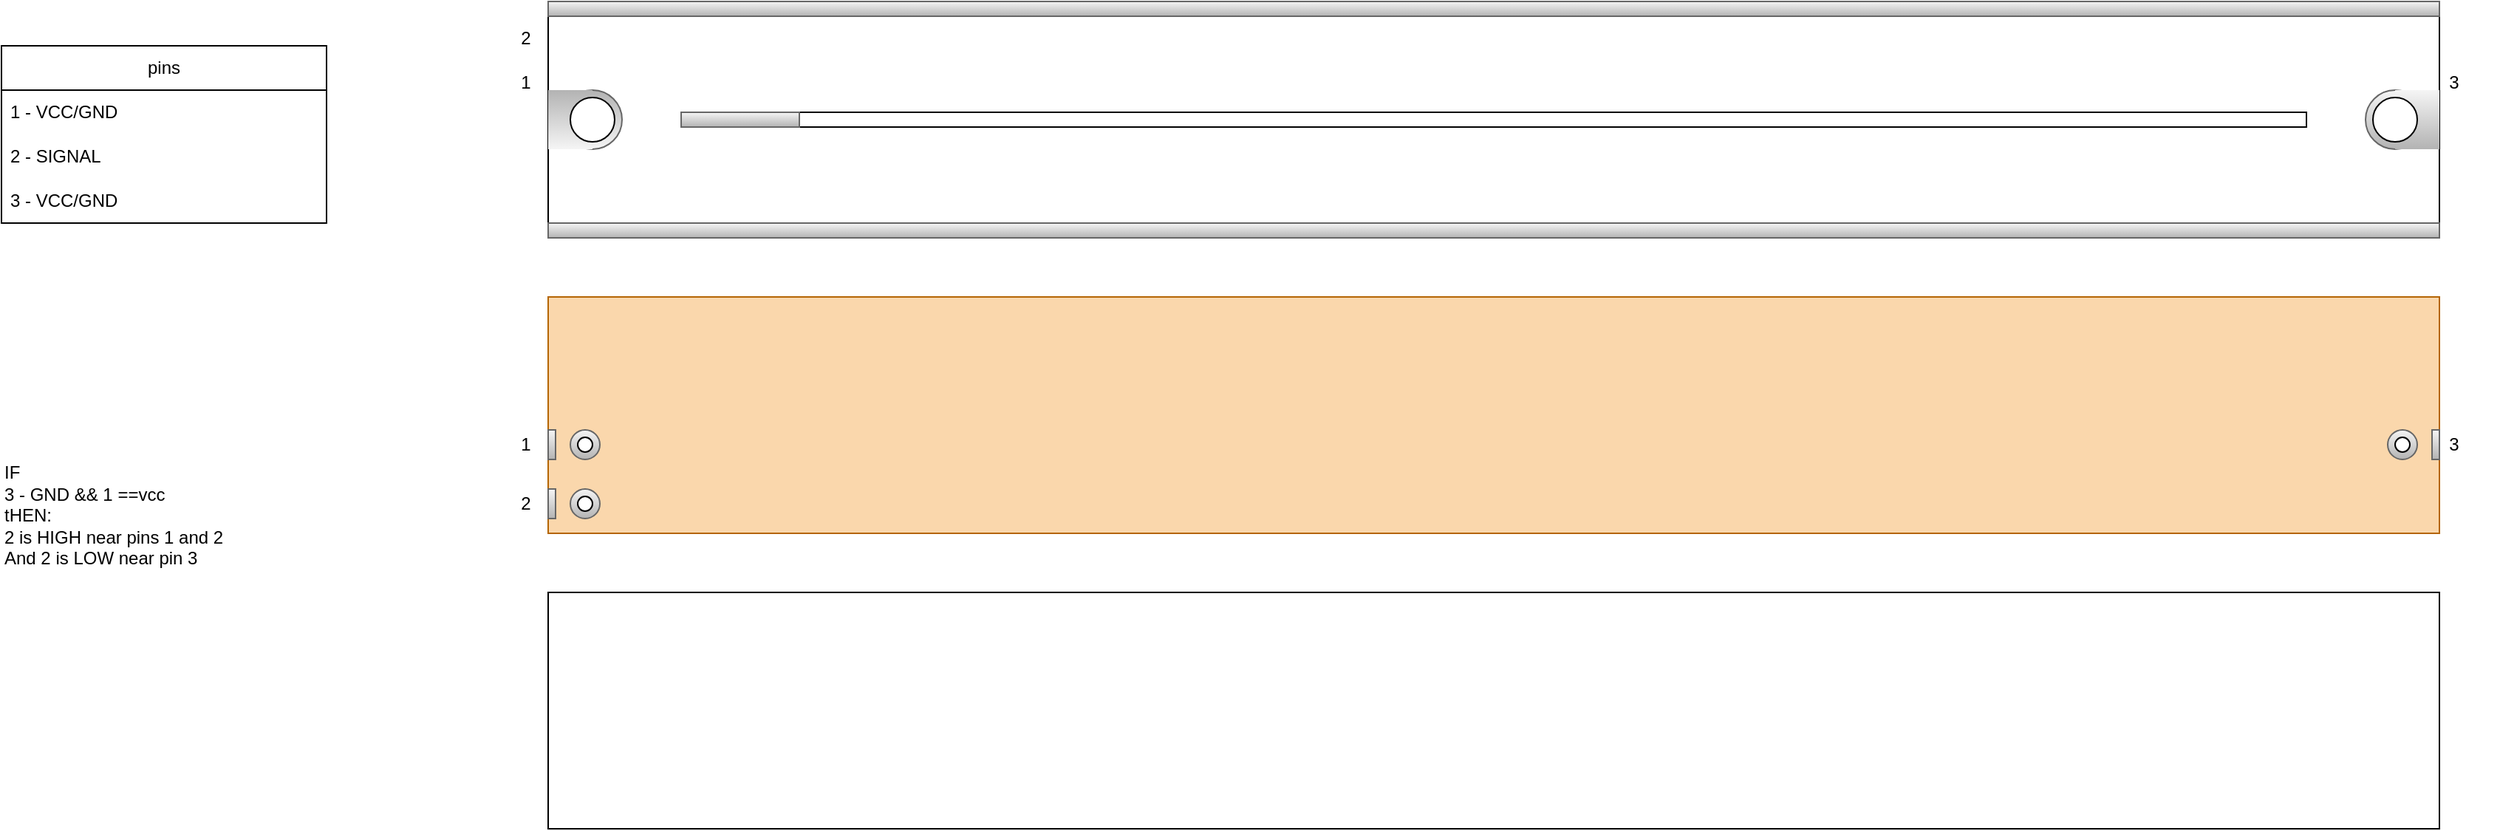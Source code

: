 <mxfile version="24.7.5" pages="2">
  <diagram name="Component Model" id="M_wY99FwuveyA5APPCFu">
    <mxGraphModel dx="2284" dy="780" grid="1" gridSize="10" guides="1" tooltips="1" connect="1" arrows="1" fold="1" page="1" pageScale="1" pageWidth="850" pageHeight="1100" math="0" shadow="0">
      <root>
        <mxCell id="0" />
        <mxCell id="1" parent="0" />
        <mxCell id="I6AgZN-Wcs3GqbJZjrgB-2" value="pins" style="swimlane;fontStyle=0;childLayout=stackLayout;horizontal=1;startSize=30;horizontalStack=0;resizeParent=1;resizeParentMax=0;resizeLast=0;collapsible=1;marginBottom=0;whiteSpace=wrap;html=1;" parent="1" vertex="1">
          <mxGeometry x="-170" y="190" width="220" height="120" as="geometry" />
        </mxCell>
        <mxCell id="I6AgZN-Wcs3GqbJZjrgB-3" value="1 - VCC/GND" style="text;strokeColor=none;fillColor=none;align=left;verticalAlign=middle;spacingLeft=4;spacingRight=4;overflow=hidden;points=[[0,0.5],[1,0.5]];portConstraint=eastwest;rotatable=0;whiteSpace=wrap;html=1;" parent="I6AgZN-Wcs3GqbJZjrgB-2" vertex="1">
          <mxGeometry y="30" width="220" height="30" as="geometry" />
        </mxCell>
        <mxCell id="I6AgZN-Wcs3GqbJZjrgB-4" value="2 - SIGNAL" style="text;strokeColor=none;fillColor=none;align=left;verticalAlign=middle;spacingLeft=4;spacingRight=4;overflow=hidden;points=[[0,0.5],[1,0.5]];portConstraint=eastwest;rotatable=0;whiteSpace=wrap;html=1;" parent="I6AgZN-Wcs3GqbJZjrgB-2" vertex="1">
          <mxGeometry y="60" width="220" height="30" as="geometry" />
        </mxCell>
        <mxCell id="I6AgZN-Wcs3GqbJZjrgB-5" value="3 - VCC/GND" style="text;strokeColor=none;fillColor=none;align=left;verticalAlign=middle;spacingLeft=4;spacingRight=4;overflow=hidden;points=[[0,0.5],[1,0.5]];portConstraint=eastwest;rotatable=0;whiteSpace=wrap;html=1;" parent="I6AgZN-Wcs3GqbJZjrgB-2" vertex="1">
          <mxGeometry y="90" width="220" height="30" as="geometry" />
        </mxCell>
        <mxCell id="I6AgZN-Wcs3GqbJZjrgB-22" value="" style="rounded=0;whiteSpace=wrap;html=1;fillColor=#fad7ac;strokeColor=#b46504;" parent="1" vertex="1">
          <mxGeometry x="200" y="360" width="1280" height="160" as="geometry" />
        </mxCell>
        <mxCell id="I6AgZN-Wcs3GqbJZjrgB-23" value="" style="rounded=0;whiteSpace=wrap;html=1;" parent="1" vertex="1">
          <mxGeometry x="200" y="560" width="1280" height="160" as="geometry" />
        </mxCell>
        <mxCell id="I6AgZN-Wcs3GqbJZjrgB-24" value="" style="rounded=0;whiteSpace=wrap;html=1;fillColor=#f5f5f5;gradientColor=#b3b3b3;strokeColor=#666666;" parent="1" vertex="1">
          <mxGeometry x="1475" y="450" width="5" height="20" as="geometry" />
        </mxCell>
        <mxCell id="I6AgZN-Wcs3GqbJZjrgB-25" value="" style="rounded=0;whiteSpace=wrap;html=1;fillColor=#f5f5f5;gradientColor=#b3b3b3;strokeColor=#666666;" parent="1" vertex="1">
          <mxGeometry x="200" y="450" width="5" height="20" as="geometry" />
        </mxCell>
        <mxCell id="I6AgZN-Wcs3GqbJZjrgB-26" value="" style="rounded=0;whiteSpace=wrap;html=1;fillColor=#f5f5f5;gradientColor=#b3b3b3;strokeColor=#666666;" parent="1" vertex="1">
          <mxGeometry x="200" y="490" width="5" height="20" as="geometry" />
        </mxCell>
        <mxCell id="I6AgZN-Wcs3GqbJZjrgB-30" value="" style="group" parent="1" vertex="1" connectable="0">
          <mxGeometry x="1445" y="450" width="20" height="20" as="geometry" />
        </mxCell>
        <mxCell id="I6AgZN-Wcs3GqbJZjrgB-28" value="" style="ellipse;whiteSpace=wrap;html=1;aspect=fixed;fillColor=#f5f5f5;gradientColor=#b3b3b3;strokeColor=#666666;" parent="I6AgZN-Wcs3GqbJZjrgB-30" vertex="1">
          <mxGeometry width="20" height="20" as="geometry" />
        </mxCell>
        <mxCell id="I6AgZN-Wcs3GqbJZjrgB-29" value="" style="ellipse;whiteSpace=wrap;html=1;aspect=fixed;" parent="I6AgZN-Wcs3GqbJZjrgB-30" vertex="1">
          <mxGeometry x="5" y="5" width="10" height="10" as="geometry" />
        </mxCell>
        <mxCell id="I6AgZN-Wcs3GqbJZjrgB-31" value="" style="group" parent="1" vertex="1" connectable="0">
          <mxGeometry x="215" y="450" width="20" height="20" as="geometry" />
        </mxCell>
        <mxCell id="I6AgZN-Wcs3GqbJZjrgB-32" value="" style="ellipse;whiteSpace=wrap;html=1;aspect=fixed;fillColor=#f5f5f5;gradientColor=#b3b3b3;strokeColor=#666666;" parent="I6AgZN-Wcs3GqbJZjrgB-31" vertex="1">
          <mxGeometry width="20" height="20" as="geometry" />
        </mxCell>
        <mxCell id="I6AgZN-Wcs3GqbJZjrgB-33" value="" style="ellipse;whiteSpace=wrap;html=1;aspect=fixed;" parent="I6AgZN-Wcs3GqbJZjrgB-31" vertex="1">
          <mxGeometry x="5" y="5" width="10" height="10" as="geometry" />
        </mxCell>
        <mxCell id="I6AgZN-Wcs3GqbJZjrgB-34" value="" style="group" parent="1" vertex="1" connectable="0">
          <mxGeometry x="215" y="490" width="20" height="20" as="geometry" />
        </mxCell>
        <mxCell id="I6AgZN-Wcs3GqbJZjrgB-35" value="" style="ellipse;whiteSpace=wrap;html=1;aspect=fixed;fillColor=#f5f5f5;gradientColor=#b3b3b3;strokeColor=#666666;" parent="I6AgZN-Wcs3GqbJZjrgB-34" vertex="1">
          <mxGeometry width="20" height="20" as="geometry" />
        </mxCell>
        <mxCell id="I6AgZN-Wcs3GqbJZjrgB-36" value="" style="ellipse;whiteSpace=wrap;html=1;aspect=fixed;" parent="I6AgZN-Wcs3GqbJZjrgB-34" vertex="1">
          <mxGeometry x="5" y="5" width="10" height="10" as="geometry" />
        </mxCell>
        <mxCell id="I6AgZN-Wcs3GqbJZjrgB-38" value="1" style="text;html=1;align=center;verticalAlign=middle;whiteSpace=wrap;rounded=0;" parent="1" vertex="1">
          <mxGeometry x="155" y="445" width="60" height="30" as="geometry" />
        </mxCell>
        <mxCell id="I6AgZN-Wcs3GqbJZjrgB-39" value="2" style="text;html=1;align=center;verticalAlign=middle;whiteSpace=wrap;rounded=0;" parent="1" vertex="1">
          <mxGeometry x="155" y="485" width="60" height="30" as="geometry" />
        </mxCell>
        <mxCell id="I6AgZN-Wcs3GqbJZjrgB-44" value="IF&lt;div&gt;3 - GND &amp;amp;&amp;amp; 1 ==vcc&lt;/div&gt;&lt;div&gt;tHEN:&lt;br&gt;2 is HIGH near pins 1 and 2&lt;br&gt;And 2 is LOW near pin 3&lt;/div&gt;&lt;div&gt;&lt;br&gt;&lt;/div&gt;" style="text;html=1;align=left;verticalAlign=middle;whiteSpace=wrap;rounded=0;" parent="1" vertex="1">
          <mxGeometry x="-170" y="400" width="210" height="230" as="geometry" />
        </mxCell>
        <mxCell id="I6AgZN-Wcs3GqbJZjrgB-45" value="3" style="text;html=1;align=center;verticalAlign=middle;whiteSpace=wrap;rounded=0;" parent="1" vertex="1">
          <mxGeometry x="1460" y="445" width="60" height="30" as="geometry" />
        </mxCell>
        <mxCell id="DLIzXoxvR8kfo_P6PD7F-1" value="" style="group" parent="1" vertex="1" connectable="0">
          <mxGeometry x="155" y="160" width="1365" height="160" as="geometry" />
        </mxCell>
        <mxCell id="I6AgZN-Wcs3GqbJZjrgB-1" value="" style="rounded=0;whiteSpace=wrap;html=1;" parent="DLIzXoxvR8kfo_P6PD7F-1" vertex="1">
          <mxGeometry x="45" width="1280" height="160" as="geometry" />
        </mxCell>
        <mxCell id="I6AgZN-Wcs3GqbJZjrgB-6" value="" style="rounded=0;whiteSpace=wrap;html=1;fillColor=#f5f5f5;gradientColor=#b3b3b3;strokeColor=#666666;" parent="DLIzXoxvR8kfo_P6PD7F-1" vertex="1">
          <mxGeometry x="45" width="1280" height="10" as="geometry" />
        </mxCell>
        <mxCell id="I6AgZN-Wcs3GqbJZjrgB-8" value="" style="rounded=0;whiteSpace=wrap;html=1;fillColor=#f5f5f5;gradientColor=#b3b3b3;strokeColor=#666666;" parent="DLIzXoxvR8kfo_P6PD7F-1" vertex="1">
          <mxGeometry x="45" y="150" width="1280" height="10" as="geometry" />
        </mxCell>
        <mxCell id="I6AgZN-Wcs3GqbJZjrgB-14" value="" style="group" parent="DLIzXoxvR8kfo_P6PD7F-1" vertex="1" connectable="0">
          <mxGeometry x="1275" y="60" width="50" height="40" as="geometry" />
        </mxCell>
        <mxCell id="I6AgZN-Wcs3GqbJZjrgB-9" value="" style="ellipse;whiteSpace=wrap;html=1;aspect=fixed;fillColor=#f5f5f5;gradientColor=#b3b3b3;strokeColor=#666666;" parent="I6AgZN-Wcs3GqbJZjrgB-14" vertex="1">
          <mxGeometry width="40" height="40" as="geometry" />
        </mxCell>
        <mxCell id="I6AgZN-Wcs3GqbJZjrgB-11" value="" style="rounded=0;whiteSpace=wrap;html=1;fillColor=#f5f5f5;gradientColor=#b3b3b3;strokeColor=none;" parent="I6AgZN-Wcs3GqbJZjrgB-14" vertex="1">
          <mxGeometry x="20" width="30" height="40" as="geometry" />
        </mxCell>
        <mxCell id="I6AgZN-Wcs3GqbJZjrgB-12" value="" style="ellipse;whiteSpace=wrap;html=1;aspect=fixed;" parent="I6AgZN-Wcs3GqbJZjrgB-14" vertex="1">
          <mxGeometry x="5" y="5" width="30" height="30" as="geometry" />
        </mxCell>
        <mxCell id="I6AgZN-Wcs3GqbJZjrgB-15" value="" style="group;rotation=-180;" parent="DLIzXoxvR8kfo_P6PD7F-1" vertex="1" connectable="0">
          <mxGeometry x="45" y="60" width="50" height="40" as="geometry" />
        </mxCell>
        <mxCell id="I6AgZN-Wcs3GqbJZjrgB-16" value="" style="ellipse;whiteSpace=wrap;html=1;aspect=fixed;fillColor=#f5f5f5;gradientColor=#b3b3b3;strokeColor=#666666;rotation=-180;" parent="I6AgZN-Wcs3GqbJZjrgB-15" vertex="1">
          <mxGeometry x="10" width="40" height="40" as="geometry" />
        </mxCell>
        <mxCell id="I6AgZN-Wcs3GqbJZjrgB-17" value="" style="rounded=0;whiteSpace=wrap;html=1;fillColor=#f5f5f5;gradientColor=#b3b3b3;strokeColor=none;rotation=-180;" parent="I6AgZN-Wcs3GqbJZjrgB-15" vertex="1">
          <mxGeometry width="30" height="40" as="geometry" />
        </mxCell>
        <mxCell id="I6AgZN-Wcs3GqbJZjrgB-18" value="" style="ellipse;whiteSpace=wrap;html=1;aspect=fixed;rotation=-180;" parent="I6AgZN-Wcs3GqbJZjrgB-15" vertex="1">
          <mxGeometry x="15" y="5" width="30" height="30" as="geometry" />
        </mxCell>
        <mxCell id="I6AgZN-Wcs3GqbJZjrgB-19" value="" style="rounded=0;whiteSpace=wrap;html=1;" parent="DLIzXoxvR8kfo_P6PD7F-1" vertex="1">
          <mxGeometry x="135" y="75" width="1100" height="10" as="geometry" />
        </mxCell>
        <mxCell id="I6AgZN-Wcs3GqbJZjrgB-21" value="" style="rounded=0;whiteSpace=wrap;html=1;fillColor=#f5f5f5;gradientColor=#b3b3b3;strokeColor=#666666;" parent="DLIzXoxvR8kfo_P6PD7F-1" vertex="1">
          <mxGeometry x="135" y="75" width="80" height="10" as="geometry" />
        </mxCell>
        <mxCell id="I6AgZN-Wcs3GqbJZjrgB-40" value="1" style="text;html=1;align=center;verticalAlign=middle;whiteSpace=wrap;rounded=0;" parent="DLIzXoxvR8kfo_P6PD7F-1" vertex="1">
          <mxGeometry y="40" width="60" height="30" as="geometry" />
        </mxCell>
        <mxCell id="I6AgZN-Wcs3GqbJZjrgB-42" value="2" style="text;html=1;align=center;verticalAlign=middle;whiteSpace=wrap;rounded=0;" parent="DLIzXoxvR8kfo_P6PD7F-1" vertex="1">
          <mxGeometry y="10" width="60" height="30" as="geometry" />
        </mxCell>
        <mxCell id="I6AgZN-Wcs3GqbJZjrgB-46" value="3" style="text;html=1;align=center;verticalAlign=middle;whiteSpace=wrap;rounded=0;" parent="DLIzXoxvR8kfo_P6PD7F-1" vertex="1">
          <mxGeometry x="1305" y="40" width="60" height="30" as="geometry" />
        </mxCell>
      </root>
    </mxGraphModel>
  </diagram>
  <diagram id="suR-G69dr7qTjZx9mQQG" name="Example Circuit">
    <mxGraphModel dx="1195" dy="1777" grid="1" gridSize="10" guides="1" tooltips="1" connect="1" arrows="1" fold="1" page="1" pageScale="1" pageWidth="850" pageHeight="1100" math="0" shadow="0">
      <root>
        <mxCell id="0" />
        <mxCell id="1" parent="0" />
        <mxCell id="l3B4yUSU5wSjZGf5PrX2-1" value="" style="group" vertex="1" connectable="0" parent="1">
          <mxGeometry x="155" y="160" width="1365" height="160" as="geometry" />
        </mxCell>
        <mxCell id="l3B4yUSU5wSjZGf5PrX2-2" value="" style="rounded=0;whiteSpace=wrap;html=1;" vertex="1" parent="l3B4yUSU5wSjZGf5PrX2-1">
          <mxGeometry x="45" width="1280" height="160" as="geometry" />
        </mxCell>
        <mxCell id="l3B4yUSU5wSjZGf5PrX2-3" value="" style="rounded=0;whiteSpace=wrap;html=1;fillColor=#f5f5f5;gradientColor=#b3b3b3;strokeColor=#666666;" vertex="1" parent="l3B4yUSU5wSjZGf5PrX2-1">
          <mxGeometry x="45" width="1280" height="10" as="geometry" />
        </mxCell>
        <mxCell id="l3B4yUSU5wSjZGf5PrX2-4" value="" style="rounded=0;whiteSpace=wrap;html=1;fillColor=#f5f5f5;gradientColor=#b3b3b3;strokeColor=#666666;" vertex="1" parent="l3B4yUSU5wSjZGf5PrX2-1">
          <mxGeometry x="45" y="150" width="1280" height="10" as="geometry" />
        </mxCell>
        <mxCell id="l3B4yUSU5wSjZGf5PrX2-5" value="" style="group" vertex="1" connectable="0" parent="l3B4yUSU5wSjZGf5PrX2-1">
          <mxGeometry x="1275" y="60" width="50" height="40" as="geometry" />
        </mxCell>
        <mxCell id="l3B4yUSU5wSjZGf5PrX2-6" value="" style="ellipse;whiteSpace=wrap;html=1;aspect=fixed;fillColor=#f5f5f5;gradientColor=#b3b3b3;strokeColor=#666666;" vertex="1" parent="l3B4yUSU5wSjZGf5PrX2-5">
          <mxGeometry width="40" height="40" as="geometry" />
        </mxCell>
        <mxCell id="l3B4yUSU5wSjZGf5PrX2-7" value="" style="rounded=0;whiteSpace=wrap;html=1;fillColor=#f5f5f5;gradientColor=#b3b3b3;strokeColor=none;" vertex="1" parent="l3B4yUSU5wSjZGf5PrX2-5">
          <mxGeometry x="20" width="30" height="40" as="geometry" />
        </mxCell>
        <mxCell id="l3B4yUSU5wSjZGf5PrX2-8" value="" style="ellipse;whiteSpace=wrap;html=1;aspect=fixed;" vertex="1" parent="l3B4yUSU5wSjZGf5PrX2-5">
          <mxGeometry x="5" y="5" width="30" height="30" as="geometry" />
        </mxCell>
        <mxCell id="l3B4yUSU5wSjZGf5PrX2-9" value="" style="group;rotation=-180;" vertex="1" connectable="0" parent="l3B4yUSU5wSjZGf5PrX2-1">
          <mxGeometry x="45" y="60" width="50" height="40" as="geometry" />
        </mxCell>
        <mxCell id="l3B4yUSU5wSjZGf5PrX2-10" value="" style="ellipse;whiteSpace=wrap;html=1;aspect=fixed;fillColor=#f5f5f5;gradientColor=#b3b3b3;strokeColor=#666666;rotation=-180;" vertex="1" parent="l3B4yUSU5wSjZGf5PrX2-9">
          <mxGeometry x="10" width="40" height="40" as="geometry" />
        </mxCell>
        <mxCell id="l3B4yUSU5wSjZGf5PrX2-11" value="" style="rounded=0;whiteSpace=wrap;html=1;fillColor=#f5f5f5;gradientColor=#b3b3b3;strokeColor=none;rotation=-180;" vertex="1" parent="l3B4yUSU5wSjZGf5PrX2-9">
          <mxGeometry width="30" height="40" as="geometry" />
        </mxCell>
        <mxCell id="l3B4yUSU5wSjZGf5PrX2-12" value="" style="ellipse;whiteSpace=wrap;html=1;aspect=fixed;rotation=-180;" vertex="1" parent="l3B4yUSU5wSjZGf5PrX2-9">
          <mxGeometry x="15" y="5" width="30" height="30" as="geometry" />
        </mxCell>
        <mxCell id="l3B4yUSU5wSjZGf5PrX2-13" value="" style="rounded=0;whiteSpace=wrap;html=1;" vertex="1" parent="l3B4yUSU5wSjZGf5PrX2-1">
          <mxGeometry x="135" y="75" width="1100" height="10" as="geometry" />
        </mxCell>
        <mxCell id="l3B4yUSU5wSjZGf5PrX2-14" value="" style="rounded=0;whiteSpace=wrap;html=1;fillColor=#f5f5f5;gradientColor=#b3b3b3;strokeColor=#666666;" vertex="1" parent="l3B4yUSU5wSjZGf5PrX2-1">
          <mxGeometry x="135" y="75" width="80" height="10" as="geometry" />
        </mxCell>
        <mxCell id="l3B4yUSU5wSjZGf5PrX2-15" value="1" style="text;html=1;align=center;verticalAlign=middle;whiteSpace=wrap;rounded=0;" vertex="1" parent="l3B4yUSU5wSjZGf5PrX2-1">
          <mxGeometry y="40" width="60" height="30" as="geometry" />
        </mxCell>
        <mxCell id="l3B4yUSU5wSjZGf5PrX2-16" value="2" style="text;html=1;align=center;verticalAlign=middle;whiteSpace=wrap;rounded=0;" vertex="1" parent="l3B4yUSU5wSjZGf5PrX2-1">
          <mxGeometry y="10" width="60" height="30" as="geometry" />
        </mxCell>
        <mxCell id="l3B4yUSU5wSjZGf5PrX2-17" value="3" style="text;html=1;align=center;verticalAlign=middle;whiteSpace=wrap;rounded=0;" vertex="1" parent="l3B4yUSU5wSjZGf5PrX2-1">
          <mxGeometry x="1305" y="40" width="60" height="30" as="geometry" />
        </mxCell>
        <mxCell id="l3B4yUSU5wSjZGf5PrX2-18" value="" style="rounded=0;whiteSpace=wrap;html=1;" vertex="1" parent="1">
          <mxGeometry y="600" width="1700" height="40" as="geometry" />
        </mxCell>
        <mxCell id="l3B4yUSU5wSjZGf5PrX2-19" value="" style="rounded=0;whiteSpace=wrap;html=1;fillColor=#f8cecc;gradientColor=#ea6b66;strokeColor=#b85450;" vertex="1" parent="1">
          <mxGeometry y="520" width="1700" height="40" as="geometry" />
        </mxCell>
        <mxCell id="l3B4yUSU5wSjZGf5PrX2-20" style="edgeStyle=orthogonalEdgeStyle;rounded=0;orthogonalLoop=1;jettySize=auto;html=1;entryX=0.926;entryY=0.07;entryDx=0;entryDy=0;entryPerimeter=0;strokeWidth=5;fillColor=#76608a;strokeColor=#432D57;" edge="1" parent="1" source="l3B4yUSU5wSjZGf5PrX2-17" target="l3B4yUSU5wSjZGf5PrX2-18">
          <mxGeometry relative="1" as="geometry">
            <Array as="points">
              <mxPoint x="1574" y="215" />
            </Array>
          </mxGeometry>
        </mxCell>
        <mxCell id="l3B4yUSU5wSjZGf5PrX2-21" style="edgeStyle=orthogonalEdgeStyle;rounded=0;orthogonalLoop=1;jettySize=auto;html=1;entryX=0.045;entryY=0.09;entryDx=0;entryDy=0;entryPerimeter=0;fillColor=#f8cecc;gradientColor=#ea6b66;strokeColor=#b85450;strokeWidth=6;" edge="1" parent="1" source="l3B4yUSU5wSjZGf5PrX2-15" target="l3B4yUSU5wSjZGf5PrX2-19">
          <mxGeometry relative="1" as="geometry">
            <Array as="points">
              <mxPoint x="77" y="215" />
              <mxPoint x="77" y="375" />
            </Array>
          </mxGeometry>
        </mxCell>
        <mxCell id="l3B4yUSU5wSjZGf5PrX2-22" value="" style="ellipse;whiteSpace=wrap;html=1;aspect=fixed;fillColor=#647687;fontColor=#ffffff;strokeColor=#314354;" vertex="1" parent="1">
          <mxGeometry x="170" y="-220" width="80" height="80" as="geometry" />
        </mxCell>
        <mxCell id="l3B4yUSU5wSjZGf5PrX2-23" value="" style="whiteSpace=wrap;html=1;aspect=fixed;fillColor=#647687;fontColor=#ffffff;strokeColor=none;" vertex="1" parent="1">
          <mxGeometry x="170" y="-180" width="80" height="80" as="geometry" />
        </mxCell>
        <mxCell id="l3B4yUSU5wSjZGf5PrX2-24" value="" style="rounded=0;whiteSpace=wrap;html=1;" vertex="1" parent="1">
          <mxGeometry x="190" y="-100" width="10" height="60" as="geometry" />
        </mxCell>
        <mxCell id="l3B4yUSU5wSjZGf5PrX2-25" value="" style="rounded=0;whiteSpace=wrap;html=1;" vertex="1" parent="1">
          <mxGeometry x="220" y="-100" width="10" height="60" as="geometry" />
        </mxCell>
        <mxCell id="l3B4yUSU5wSjZGf5PrX2-26" style="edgeStyle=orthogonalEdgeStyle;rounded=0;orthogonalLoop=1;jettySize=auto;html=1;entryX=0.5;entryY=1;entryDx=0;entryDy=0;fillColor=#fa6800;strokeColor=#C73500;strokeWidth=5;" edge="1" parent="1" source="l3B4yUSU5wSjZGf5PrX2-16" target="l3B4yUSU5wSjZGf5PrX2-25">
          <mxGeometry relative="1" as="geometry">
            <Array as="points">
              <mxPoint x="150" y="185" />
              <mxPoint x="150" y="65" />
              <mxPoint x="225" y="65" />
            </Array>
          </mxGeometry>
        </mxCell>
        <mxCell id="l3B4yUSU5wSjZGf5PrX2-27" value="" style="pointerEvents=1;verticalLabelPosition=bottom;shadow=0;dashed=0;align=center;html=1;verticalAlign=top;shape=mxgraph.electrical.resistors.resistor_2;rotation=90;fillColor=#f0a30a;fontColor=#000000;strokeColor=#BD7000;strokeWidth=5;" vertex="1" parent="1">
          <mxGeometry x="-10" y="230" width="100" height="20" as="geometry" />
        </mxCell>
        <mxCell id="l3B4yUSU5wSjZGf5PrX2-28" style="edgeStyle=orthogonalEdgeStyle;rounded=0;orthogonalLoop=1;jettySize=auto;html=1;entryX=0.168;entryY=0.53;entryDx=0;entryDy=0;entryPerimeter=0;fillColor=#f0a30a;strokeColor=#BD7000;strokeWidth=5;" edge="1" parent="1" source="l3B4yUSU5wSjZGf5PrX2-24" target="l3B4yUSU5wSjZGf5PrX2-27">
          <mxGeometry relative="1" as="geometry">
            <Array as="points">
              <mxPoint x="195" y="30" />
              <mxPoint x="39" y="30" />
            </Array>
          </mxGeometry>
        </mxCell>
        <mxCell id="l3B4yUSU5wSjZGf5PrX2-29" style="edgeStyle=orthogonalEdgeStyle;rounded=0;orthogonalLoop=1;jettySize=auto;html=1;entryX=0.024;entryY=-0.05;entryDx=0;entryDy=0;entryPerimeter=0;fillColor=#f0a30a;strokeColor=#BD7000;strokeWidth=5;" edge="1" parent="1" source="l3B4yUSU5wSjZGf5PrX2-27" target="l3B4yUSU5wSjZGf5PrX2-18">
          <mxGeometry relative="1" as="geometry" />
        </mxCell>
        <mxCell id="aSfHHlNjs6zHfRD9uDGO-1" value="" style="verticalLabelPosition=bottom;shadow=0;dashed=0;align=center;html=1;verticalAlign=top;shape=mxgraph.electrical.opto_electronics.lamp" vertex="1" parent="1">
          <mxGeometry x="420" y="-230" width="50" height="100" as="geometry" />
        </mxCell>
        <mxCell id="aSfHHlNjs6zHfRD9uDGO-2" value="" style="pointerEvents=1;verticalLabelPosition=bottom;shadow=0;dashed=0;align=center;html=1;verticalAlign=top;shape=mxgraph.electrical.signal_sources.signal_ground;" vertex="1" parent="1">
          <mxGeometry x="410" y="-5" width="40" height="40" as="geometry" />
        </mxCell>
        <mxCell id="aSfHHlNjs6zHfRD9uDGO-3" value="" style="pointerEvents=1;verticalLabelPosition=bottom;shadow=0;dashed=0;align=center;html=1;verticalAlign=top;shape=mxgraph.electrical.signal_sources.protective_earth;rotation=-180;" vertex="1" parent="1">
          <mxGeometry x="520" y="-230" width="40" height="40" as="geometry" />
        </mxCell>
        <mxCell id="aSfHHlNjs6zHfRD9uDGO-4" value="" style="pointerEvents=1;verticalLabelPosition=bottom;shadow=0;dashed=0;align=center;html=1;verticalAlign=top;shape=mxgraph.electrical.resistors.potentiometer_1;rotation=90;" vertex="1" parent="1">
          <mxGeometry x="480" y="-95" width="100" height="40" as="geometry" />
        </mxCell>
        <mxCell id="aSfHHlNjs6zHfRD9uDGO-9" style="edgeStyle=orthogonalEdgeStyle;rounded=0;orthogonalLoop=1;jettySize=auto;html=1;endArrow=none;endFill=0;" edge="1" parent="1" source="aSfHHlNjs6zHfRD9uDGO-5">
          <mxGeometry relative="1" as="geometry">
            <mxPoint x="430" y="-5" as="targetPoint" />
          </mxGeometry>
        </mxCell>
        <mxCell id="aSfHHlNjs6zHfRD9uDGO-5" value="360 Ohm&lt;div&gt;&lt;br&gt;&lt;/div&gt;" style="pointerEvents=1;verticalLabelPosition=bottom;shadow=0;dashed=0;align=center;html=1;verticalAlign=top;shape=mxgraph.electrical.resistors.resistor_2;rotation=90;" vertex="1" parent="1">
          <mxGeometry x="380" y="-85" width="100" height="20" as="geometry" />
        </mxCell>
        <mxCell id="aSfHHlNjs6zHfRD9uDGO-6" style="edgeStyle=orthogonalEdgeStyle;rounded=0;orthogonalLoop=1;jettySize=auto;html=1;entryX=0.8;entryY=1;entryDx=0;entryDy=0;entryPerimeter=0;endArrow=none;endFill=0;" edge="1" parent="1" source="aSfHHlNjs6zHfRD9uDGO-4" target="aSfHHlNjs6zHfRD9uDGO-1">
          <mxGeometry relative="1" as="geometry" />
        </mxCell>
        <mxCell id="aSfHHlNjs6zHfRD9uDGO-8" style="edgeStyle=orthogonalEdgeStyle;rounded=0;orthogonalLoop=1;jettySize=auto;html=1;exitX=1;exitY=0.25;exitDx=0;exitDy=0;exitPerimeter=0;entryX=0.5;entryY=0;entryDx=0;entryDy=0;entryPerimeter=0;endArrow=none;endFill=0;" edge="1" parent="1" source="aSfHHlNjs6zHfRD9uDGO-4" target="aSfHHlNjs6zHfRD9uDGO-2">
          <mxGeometry relative="1" as="geometry">
            <Array as="points">
              <mxPoint x="540" y="-5" />
              <mxPoint x="430" y="-5" />
            </Array>
          </mxGeometry>
        </mxCell>
        <mxCell id="aSfHHlNjs6zHfRD9uDGO-10" style="edgeStyle=orthogonalEdgeStyle;rounded=0;orthogonalLoop=1;jettySize=auto;html=1;exitX=0.2;exitY=1;exitDx=0;exitDy=0;exitPerimeter=0;entryX=0.043;entryY=0.513;entryDx=0;entryDy=0;entryPerimeter=0;endArrow=none;endFill=0;" edge="1" parent="1" source="aSfHHlNjs6zHfRD9uDGO-1" target="aSfHHlNjs6zHfRD9uDGO-5">
          <mxGeometry relative="1" as="geometry" />
        </mxCell>
        <mxCell id="aSfHHlNjs6zHfRD9uDGO-12" value="" style="edgeStyle=orthogonalEdgeStyle;rounded=0;orthogonalLoop=1;jettySize=auto;html=1;exitX=0;exitY=0.25;exitDx=0;exitDy=0;exitPerimeter=0;entryX=0.5;entryY=0;entryDx=0;entryDy=0;entryPerimeter=0;endArrow=none;endFill=0;" edge="1" parent="1" source="aSfHHlNjs6zHfRD9uDGO-4" target="aSfHHlNjs6zHfRD9uDGO-3">
          <mxGeometry relative="1" as="geometry" />
        </mxCell>
        <mxCell id="aSfHHlNjs6zHfRD9uDGO-13" value="10k Sliding" style="text;html=1;align=center;verticalAlign=middle;whiteSpace=wrap;rounded=0;rotation=90;" vertex="1" parent="1">
          <mxGeometry x="550" y="-90" width="60" height="30" as="geometry" />
        </mxCell>
        <mxCell id="aSfHHlNjs6zHfRD9uDGO-14" value="&lt;font&gt;9v DC&lt;/font&gt;" style="text;html=1;align=center;verticalAlign=middle;whiteSpace=wrap;rounded=0;rotation=0;fontColor=default;" vertex="1" parent="1">
          <mxGeometry x="530" y="-200" width="60" height="30" as="geometry" />
        </mxCell>
      </root>
    </mxGraphModel>
  </diagram>
</mxfile>

